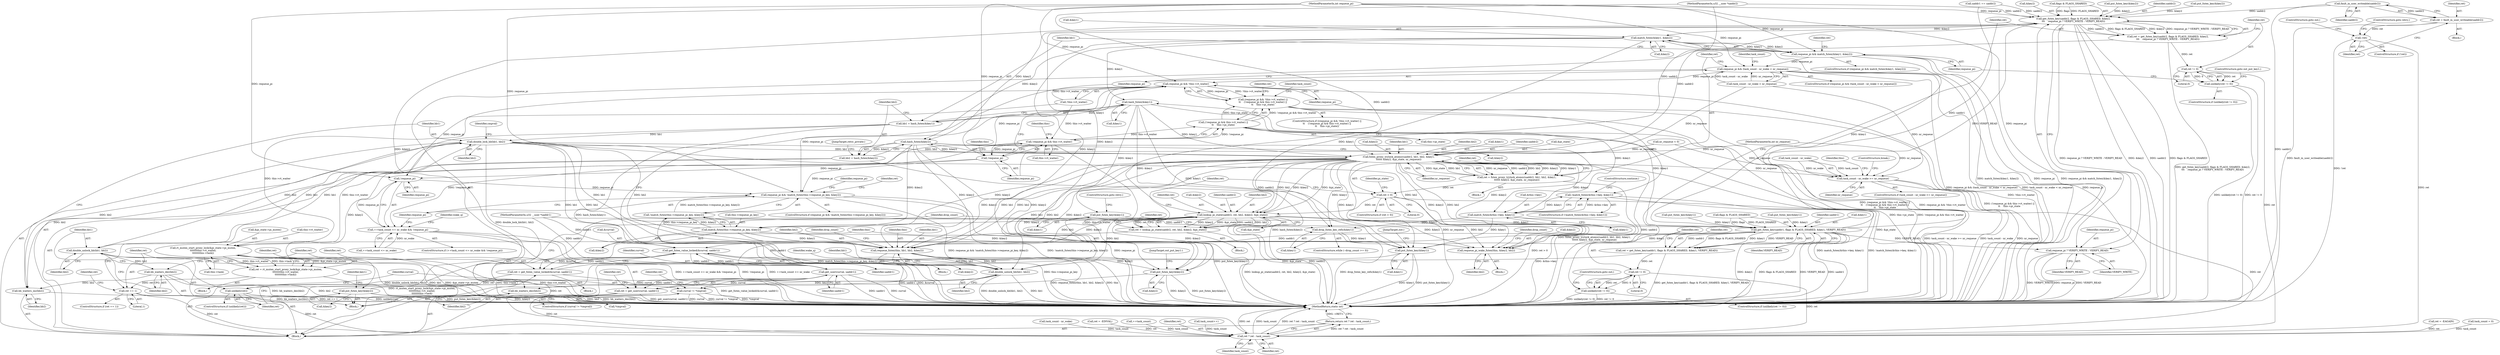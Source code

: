 digraph "0_linux_fbe0e839d1e22d88810f3ee3e2f1479be4c0aa4a@API" {
"1000381" [label="(Call,fault_in_user_writeable(uaddr2))"];
"1000218" [label="(Call,get_futex_key(uaddr2, flags & FLAGS_SHARED, &key2,\n\t\t\t    requeue_pi ? VERIFY_WRITE : VERIFY_READ))"];
"1000216" [label="(Call,ret = get_futex_key(uaddr2, flags & FLAGS_SHARED, &key2,\n\t\t\t    requeue_pi ? VERIFY_WRITE : VERIFY_READ))"];
"1000231" [label="(Call,ret != 0)"];
"1000230" [label="(Call,unlikely(ret != 0))"];
"1000561" [label="(Call,ret ? ret : task_count)"];
"1000560" [label="(Return,return ret ? ret : task_count;)"];
"1000238" [label="(Call,match_futex(&key1, &key2))"];
"1000236" [label="(Call,requeue_pi && match_futex(&key1, &key2))"];
"1000320" [label="(Call,requeue_pi && (task_count - nr_wake < nr_requeue))"];
"1000424" [label="(Call,requeue_pi && !this->rt_waiter)"];
"1000423" [label="(Call,(requeue_pi && !this->rt_waiter) ||\n\t\t    (!requeue_pi && this->rt_waiter) ||\n\t\t    this->pi_state)"];
"1000432" [label="(Call,!requeue_pi)"];
"1000431" [label="(Call,!requeue_pi && this->rt_waiter)"];
"1000430" [label="(Call,(!requeue_pi && this->rt_waiter) ||\n\t\t    this->pi_state)"];
"1000447" [label="(Call,++task_count <= nr_wake && !requeue_pi)"];
"1000488" [label="(Call,rt_mutex_start_proxy_lock(&pi_state->pi_mutex,\n\t\t\t\t\t\t\tthis->rt_waiter,\n\t\t\t\t\t\t\tthis->task))"];
"1000486" [label="(Call,ret = rt_mutex_start_proxy_lock(&pi_state->pi_mutex,\n\t\t\t\t\t\t\tthis->rt_waiter,\n\t\t\t\t\t\t\tthis->task))"];
"1000500" [label="(Call,ret == 1)"];
"1000452" [label="(Call,!requeue_pi)"];
"1000461" [label="(Call,requeue_pi && !match_futex(this->requeue_pi_key, &key2))"];
"1000251" [label="(Call,hash_futex(&key1))"];
"1000249" [label="(Call,hb1 = hash_futex(&key1))"];
"1000262" [label="(Call,double_lock_hb(hb1, hb2))"];
"1000282" [label="(Call,double_unlock_hb(hb1, hb2))"];
"1000285" [label="(Call,hb_waiters_dec(hb2))"];
"1000260" [label="(Call,hb_waiters_inc(hb2))"];
"1000330" [label="(Call,futex_proxy_trylock_atomic(uaddr2, hb1, hb2, &key1,\n\t\t\t\t\t\t &key2, &pi_state, nr_requeue))"];
"1000328" [label="(Call,ret = futex_proxy_trylock_atomic(uaddr2, hb1, hb2, &key1,\n\t\t\t\t\t\t &key2, &pi_state, nr_requeue))"];
"1000342" [label="(Call,ret > 0)"];
"1000354" [label="(Call,lookup_pi_state(uaddr2, ret, hb2, &key2, &pi_state))"];
"1000352" [label="(Call,ret = lookup_pi_state(uaddr2, ret, hb2, &key2, &pi_state))"];
"1000464" [label="(Call,match_futex(this->requeue_pi_key, &key2))"];
"1000463" [label="(Call,!match_futex(this->requeue_pi_key, &key2))"];
"1000504" [label="(Call,requeue_pi_wake_futex(this, &key2, hb2))"];
"1000524" [label="(Call,requeue_futex(this, hb1, hb2, &key2))"];
"1000535" [label="(Call,double_unlock_hb(hb1, hb2))"];
"1000541" [label="(Call,hb_waiters_dec(hb2))"];
"1000552" [label="(Call,put_futex_key(&key2))"];
"1000406" [label="(Call,task_count - nr_wake >= nr_requeue)"];
"1000414" [label="(Call,match_futex(&this->key, &key1))"];
"1000413" [label="(Call,!match_futex(&this->key, &key1))"];
"1000548" [label="(Call,drop_futex_key_refs(&key1))"];
"1000556" [label="(Call,put_futex_key(&key1))"];
"1000304" [label="(Call,put_futex_key(&key1))"];
"1000202" [label="(Call,get_futex_key(uaddr1, flags & FLAGS_SHARED, &key1, VERIFY_READ))"];
"1000200" [label="(Call,ret = get_futex_key(uaddr1, flags & FLAGS_SHARED, &key1, VERIFY_READ))"];
"1000212" [label="(Call,ret != 0)"];
"1000211" [label="(Call,unlikely(ret != 0))"];
"1000225" [label="(Call,requeue_pi ? VERIFY_WRITE : VERIFY_READ)"];
"1000274" [label="(Call,get_futex_value_locked(&curval, uaddr1))"];
"1000272" [label="(Call,ret = get_futex_value_locked(&curval, uaddr1))"];
"1000279" [label="(Call,unlikely(ret))"];
"1000289" [label="(Call,get_user(curval, uaddr1))"];
"1000287" [label="(Call,ret = get_user(curval, uaddr1))"];
"1000309" [label="(Call,curval != *cmpval)"];
"1000256" [label="(Call,hash_futex(&key2))"];
"1000254" [label="(Call,hb2 = hash_futex(&key2))"];
"1000301" [label="(Call,put_futex_key(&key2))"];
"1000379" [label="(Call,ret = fault_in_user_writeable(uaddr2))"];
"1000384" [label="(Call,!ret)"];
"1000564" [label="(Identifier,task_count)"];
"1000385" [label="(Identifier,ret)"];
"1000486" [label="(Call,ret = rt_mutex_start_proxy_lock(&pi_state->pi_mutex,\n\t\t\t\t\t\t\tthis->rt_waiter,\n\t\t\t\t\t\t\tthis->task))"];
"1000128" [label="(MethodParameterIn,int requeue_pi)"];
"1000220" [label="(Call,flags & FLAGS_SHARED)"];
"1000462" [label="(Identifier,requeue_pi)"];
"1000464" [label="(Call,match_futex(this->requeue_pi_key, &key2))"];
"1000315" [label="(Identifier,ret)"];
"1000311" [label="(Call,*cmpval)"];
"1000314" [label="(Call,ret = -EAGAIN)"];
"1000257" [label="(Call,&key2)"];
"1000232" [label="(Identifier,ret)"];
"1000273" [label="(Identifier,ret)"];
"1000422" [label="(ControlStructure,if ((requeue_pi && !this->rt_waiter) ||\n\t\t    (!requeue_pi && this->rt_waiter) ||\n\t\t    this->pi_state))"];
"1000212" [label="(Call,ret != 0)"];
"1000270" [label="(Block,)"];
"1000386" [label="(ControlStructure,goto retry;)"];
"1000381" [label="(Call,fault_in_user_writeable(uaddr2))"];
"1000373" [label="(Call,put_futex_key(&key2))"];
"1000301" [label="(Call,put_futex_key(&key2))"];
"1000487" [label="(Identifier,ret)"];
"1000380" [label="(Identifier,ret)"];
"1000277" [label="(Identifier,uaddr1)"];
"1000213" [label="(Identifier,ret)"];
"1000505" [label="(Identifier,this)"];
"1000210" [label="(ControlStructure,if (unlikely(ret != 0)))"];
"1000219" [label="(Identifier,uaddr2)"];
"1000468" [label="(Call,&key2)"];
"1000290" [label="(Identifier,curval)"];
"1000548" [label="(Call,drop_futex_key_refs(&key1))"];
"1000460" [label="(ControlStructure,if (requeue_pi && !match_futex(this->requeue_pi_key, &key2)))"];
"1000404" [label="(Block,)"];
"1000124" [label="(MethodParameterIn,u32 __user *uaddr2)"];
"1000211" [label="(Call,unlikely(ret != 0))"];
"1000217" [label="(Identifier,ret)"];
"1000410" [label="(Identifier,nr_requeue)"];
"1000461" [label="(Call,requeue_pi && !match_futex(this->requeue_pi_key, &key2))"];
"1000344" [label="(Literal,0)"];
"1000162" [label="(Call,nr_requeue < 0)"];
"1000541" [label="(Call,hb_waiters_dec(hb2))"];
"1000304" [label="(Call,put_futex_key(&key1))"];
"1000514" [label="(Identifier,ret)"];
"1000228" [label="(Identifier,VERIFY_READ)"];
"1000275" [label="(Call,&curval)"];
"1000233" [label="(Literal,0)"];
"1000241" [label="(Call,&key2)"];
"1000426" [label="(Call,!this->rt_waiter)"];
"1000537" [label="(Identifier,hb2)"];
"1000306" [label="(Identifier,key1)"];
"1000463" [label="(Call,!match_futex(this->requeue_pi_key, &key2))"];
"1000510" [label="(Identifier,drop_count)"];
"1000447" [label="(Call,++task_count <= nr_wake && !requeue_pi)"];
"1000234" [label="(ControlStructure,goto out_put_key1;)"];
"1000356" [label="(Identifier,ret)"];
"1000431" [label="(Call,!requeue_pi && this->rt_waiter)"];
"1000209" [label="(Identifier,VERIFY_READ)"];
"1000328" [label="(Call,ret = futex_proxy_trylock_atomic(uaddr2, hb1, hb2, &key1,\n\t\t\t\t\t\t &key2, &pi_state, nr_requeue))"];
"1000379" [label="(Call,ret = fault_in_user_writeable(uaddr2))"];
"1000352" [label="(Call,ret = lookup_pi_state(uaddr2, ret, hb2, &key2, &pi_state))"];
"1000236" [label="(Call,requeue_pi && match_futex(&key1, &key2))"];
"1000227" [label="(Identifier,VERIFY_WRITE)"];
"1000126" [label="(MethodParameterIn,int nr_requeue)"];
"1000503" [label="(Block,)"];
"1000287" [label="(Call,ret = get_user(curval, uaddr1))"];
"1000321" [label="(Identifier,requeue_pi)"];
"1000319" [label="(ControlStructure,if (requeue_pi && (task_count - nr_wake < nr_requeue)))"];
"1000334" [label="(Call,&key1)"];
"1000446" [label="(ControlStructure,if (++task_count <= nr_wake && !requeue_pi))"];
"1000143" [label="(Call,task_count = 0)"];
"1000256" [label="(Call,hash_futex(&key2))"];
"1000252" [label="(Call,&key1)"];
"1000331" [label="(Identifier,uaddr2)"];
"1000496" [label="(Call,this->task)"];
"1000215" [label="(ControlStructure,goto out;)"];
"1000291" [label="(Identifier,uaddr1)"];
"1000414" [label="(Call,match_futex(&this->key, &key1))"];
"1000323" [label="(Call,task_count - nr_wake)"];
"1000527" [label="(Identifier,hb2)"];
"1000251" [label="(Call,hash_futex(&key1))"];
"1000453" [label="(Identifier,requeue_pi)"];
"1000340" [label="(Identifier,nr_requeue)"];
"1000432" [label="(Call,!requeue_pi)"];
"1000406" [label="(Call,task_count - nr_wake >= nr_requeue)"];
"1000546" [label="(Identifier,drop_count)"];
"1000457" [label="(Identifier,wake_q)"];
"1000309" [label="(Call,curval != *cmpval)"];
"1000216" [label="(Call,ret = get_futex_key(uaddr2, flags & FLAGS_SHARED, &key2,\n\t\t\t    requeue_pi ? VERIFY_WRITE : VERIFY_READ))"];
"1000542" [label="(Identifier,hb2)"];
"1000308" [label="(ControlStructure,if (curval != *cmpval))"];
"1000200" [label="(Call,ret = get_futex_key(uaddr1, flags & FLAGS_SHARED, &key1, VERIFY_READ))"];
"1000488" [label="(Call,rt_mutex_start_proxy_lock(&pi_state->pi_mutex,\n\t\t\t\t\t\t\tthis->rt_waiter,\n\t\t\t\t\t\t\tthis->task))"];
"1000477" [label="(Identifier,requeue_pi)"];
"1000264" [label="(Identifier,hb2)"];
"1000245" [label="(Identifier,ret)"];
"1000452" [label="(Call,!requeue_pi)"];
"1000557" [label="(Call,&key1)"];
"1000341" [label="(ControlStructure,if (ret > 0))"];
"1000489" [label="(Call,&pi_state->pi_mutex)"];
"1000433" [label="(Identifier,requeue_pi)"];
"1000423" [label="(Call,(requeue_pi && !this->rt_waiter) ||\n\t\t    (!requeue_pi && this->rt_waiter) ||\n\t\t    this->pi_state)"];
"1000407" [label="(Call,task_count - nr_wake)"];
"1000244" [label="(Call,ret = -EINVAL)"];
"1000272" [label="(Call,ret = get_futex_value_locked(&curval, uaddr1))"];
"1000383" [label="(ControlStructure,if (!ret))"];
"1000263" [label="(Identifier,hb1)"];
"1000226" [label="(Identifier,requeue_pi)"];
"1000438" [label="(Identifier,this)"];
"1000288" [label="(Identifier,ret)"];
"1000343" [label="(Identifier,ret)"];
"1000260" [label="(Call,hb_waiters_inc(hb2))"];
"1000231" [label="(Call,ret != 0)"];
"1000405" [label="(ControlStructure,if (task_count - nr_wake >= nr_requeue))"];
"1000310" [label="(Identifier,curval)"];
"1000425" [label="(Identifier,requeue_pi)"];
"1000285" [label="(Call,hb_waiters_dec(hb2))"];
"1000279" [label="(Call,unlikely(ret))"];
"1000387" [label="(ControlStructure,goto out;)"];
"1000250" [label="(Identifier,hb1)"];
"1000437" [label="(Call,this->pi_state)"];
"1000330" [label="(Call,futex_proxy_trylock_atomic(uaddr2, hb1, hb2, &key1,\n\t\t\t\t\t\t &key2, &pi_state, nr_requeue))"];
"1000345" [label="(Block,)"];
"1000122" [label="(MethodParameterIn,u32 __user *uaddr1)"];
"1000281" [label="(Block,)"];
"1000540" [label="(Identifier,wake_q)"];
"1000360" [label="(Call,&pi_state)"];
"1000531" [label="(Identifier,drop_count)"];
"1000448" [label="(Call,++task_count <= nr_wake)"];
"1000249" [label="(Call,hb1 = hash_futex(&key1))"];
"1000553" [label="(Call,&key2)"];
"1000204" [label="(Call,flags & FLAGS_SHARED)"];
"1000535" [label="(Call,double_unlock_hb(hb1, hb2))"];
"1000305" [label="(Call,&key1)"];
"1000536" [label="(Identifier,hb1)"];
"1000465" [label="(Call,this->requeue_pi_key)"];
"1000449" [label="(Call,++task_count)"];
"1000354" [label="(Call,lookup_pi_state(uaddr2, ret, hb2, &key2, &pi_state))"];
"1000289" [label="(Call,get_user(curval, uaddr1))"];
"1000230" [label="(Call,unlikely(ret != 0))"];
"1000320" [label="(Call,requeue_pi && (task_count - nr_wake < nr_requeue))"];
"1000376" [label="(Call,put_futex_key(&key1))"];
"1000560" [label="(Return,return ret ? ret : task_count;)"];
"1000421" [label="(ControlStructure,continue;)"];
"1000549" [label="(Call,&key1)"];
"1000563" [label="(Identifier,ret)"];
"1000282" [label="(Call,double_unlock_hb(hb1, hb2))"];
"1000347" [label="(Identifier,pi_state)"];
"1000329" [label="(Identifier,ret)"];
"1000338" [label="(Call,&pi_state)"];
"1000268" [label="(Identifier,cmpval)"];
"1000358" [label="(Call,&key2)"];
"1000283" [label="(Identifier,hb1)"];
"1000525" [label="(Identifier,this)"];
"1000408" [label="(Identifier,task_count)"];
"1000274" [label="(Call,get_futex_value_locked(&curval, uaddr1))"];
"1000280" [label="(Identifier,ret)"];
"1000524" [label="(Call,requeue_futex(this, hb1, hb2, &key2))"];
"1000417" [label="(Identifier,this)"];
"1000336" [label="(Call,&key2)"];
"1000394" [label="(Call,put_futex_key(&key2))"];
"1000543" [label="(ControlStructure,while (--drop_count >= 0))"];
"1000259" [label="(JumpTarget,retry_private:)"];
"1000262" [label="(Call,double_lock_hb(hb1, hb2))"];
"1000384" [label="(Call,!ret)"];
"1000342" [label="(Call,ret > 0)"];
"1000364" [label="(Block,)"];
"1000254" [label="(Call,hb2 = hash_futex(&key2))"];
"1000327" [label="(Block,)"];
"1000278" [label="(ControlStructure,if (unlikely(ret)))"];
"1000382" [label="(Identifier,uaddr2)"];
"1000307" [label="(ControlStructure,goto retry;)"];
"1000562" [label="(Identifier,ret)"];
"1000413" [label="(Call,!match_futex(&this->key, &key1))"];
"1000355" [label="(Identifier,uaddr2)"];
"1000559" [label="(JumpTarget,out:)"];
"1000526" [label="(Identifier,hb1)"];
"1000500" [label="(Call,ret == 1)"];
"1000411" [label="(ControlStructure,break;)"];
"1000552" [label="(Call,put_futex_key(&key2))"];
"1000424" [label="(Call,requeue_pi && !this->rt_waiter)"];
"1000555" [label="(JumpTarget,out_put_key1:)"];
"1000223" [label="(Call,&key2)"];
"1000478" [label="(Block,)"];
"1000332" [label="(Identifier,hb1)"];
"1000284" [label="(Identifier,hb2)"];
"1000225" [label="(Call,requeue_pi ? VERIFY_WRITE : VERIFY_READ)"];
"1000565" [label="(MethodReturn,static int)"];
"1000499" [label="(ControlStructure,if (ret == 1))"];
"1000502" [label="(Literal,1)"];
"1000286" [label="(Identifier,hb2)"];
"1000504" [label="(Call,requeue_pi_wake_futex(this, &key2, hb2))"];
"1000353" [label="(Identifier,ret)"];
"1000214" [label="(Literal,0)"];
"1000203" [label="(Identifier,uaddr1)"];
"1000561" [label="(Call,ret ? ret : task_count)"];
"1000501" [label="(Identifier,ret)"];
"1000419" [label="(Call,&key1)"];
"1000129" [label="(Block,)"];
"1000237" [label="(Identifier,requeue_pi)"];
"1000229" [label="(ControlStructure,if (unlikely(ret != 0)))"];
"1000556" [label="(Call,put_futex_key(&key1))"];
"1000472" [label="(Identifier,ret)"];
"1000508" [label="(Identifier,hb2)"];
"1000207" [label="(Call,&key1)"];
"1000506" [label="(Call,&key2)"];
"1000293" [label="(Identifier,ret)"];
"1000255" [label="(Identifier,hb2)"];
"1000322" [label="(Call,task_count - nr_wake < nr_requeue)"];
"1000235" [label="(ControlStructure,if (requeue_pi && match_futex(&key1, &key2)))"];
"1000397" [label="(Call,put_futex_key(&key1))"];
"1000202" [label="(Call,get_futex_key(uaddr1, flags & FLAGS_SHARED, &key1, VERIFY_READ))"];
"1000350" [label="(Call,task_count++)"];
"1000493" [label="(Call,this->rt_waiter)"];
"1000238" [label="(Call,match_futex(&key1, &key2))"];
"1000434" [label="(Call,this->rt_waiter)"];
"1000528" [label="(Call,&key2)"];
"1000450" [label="(Identifier,task_count)"];
"1000201" [label="(Identifier,ret)"];
"1000430" [label="(Call,(!requeue_pi && this->rt_waiter) ||\n\t\t    this->pi_state)"];
"1000261" [label="(Identifier,hb2)"];
"1000412" [label="(ControlStructure,if (!match_futex(&this->key, &key1)))"];
"1000357" [label="(Identifier,hb2)"];
"1000218" [label="(Call,get_futex_key(uaddr2, flags & FLAGS_SHARED, &key2,\n\t\t\t    requeue_pi ? VERIFY_WRITE : VERIFY_READ))"];
"1000333" [label="(Identifier,hb2)"];
"1000415" [label="(Call,&this->key)"];
"1000442" [label="(Identifier,ret)"];
"1000363" [label="(Identifier,ret)"];
"1000435" [label="(Identifier,this)"];
"1000302" [label="(Call,&key2)"];
"1000239" [label="(Call,&key1)"];
"1000181" [label="(Call,uaddr1 == uaddr2)"];
"1000381" -> "1000379"  [label="AST: "];
"1000381" -> "1000382"  [label="CFG: "];
"1000382" -> "1000381"  [label="AST: "];
"1000379" -> "1000381"  [label="CFG: "];
"1000381" -> "1000565"  [label="DDG: uaddr2"];
"1000381" -> "1000218"  [label="DDG: uaddr2"];
"1000381" -> "1000379"  [label="DDG: uaddr2"];
"1000218" -> "1000216"  [label="AST: "];
"1000218" -> "1000225"  [label="CFG: "];
"1000219" -> "1000218"  [label="AST: "];
"1000220" -> "1000218"  [label="AST: "];
"1000223" -> "1000218"  [label="AST: "];
"1000225" -> "1000218"  [label="AST: "];
"1000216" -> "1000218"  [label="CFG: "];
"1000218" -> "1000565"  [label="DDG: requeue_pi ? VERIFY_WRITE : VERIFY_READ"];
"1000218" -> "1000565"  [label="DDG: &key2"];
"1000218" -> "1000565"  [label="DDG: uaddr2"];
"1000218" -> "1000565"  [label="DDG: flags & FLAGS_SHARED"];
"1000218" -> "1000216"  [label="DDG: uaddr2"];
"1000218" -> "1000216"  [label="DDG: flags & FLAGS_SHARED"];
"1000218" -> "1000216"  [label="DDG: &key2"];
"1000218" -> "1000216"  [label="DDG: requeue_pi ? VERIFY_WRITE : VERIFY_READ"];
"1000181" -> "1000218"  [label="DDG: uaddr2"];
"1000124" -> "1000218"  [label="DDG: uaddr2"];
"1000220" -> "1000218"  [label="DDG: flags"];
"1000220" -> "1000218"  [label="DDG: FLAGS_SHARED"];
"1000301" -> "1000218"  [label="DDG: &key2"];
"1000373" -> "1000218"  [label="DDG: &key2"];
"1000394" -> "1000218"  [label="DDG: &key2"];
"1000128" -> "1000218"  [label="DDG: requeue_pi"];
"1000202" -> "1000218"  [label="DDG: VERIFY_READ"];
"1000218" -> "1000238"  [label="DDG: &key2"];
"1000218" -> "1000256"  [label="DDG: &key2"];
"1000218" -> "1000330"  [label="DDG: uaddr2"];
"1000218" -> "1000552"  [label="DDG: &key2"];
"1000216" -> "1000129"  [label="AST: "];
"1000217" -> "1000216"  [label="AST: "];
"1000232" -> "1000216"  [label="CFG: "];
"1000216" -> "1000565"  [label="DDG: get_futex_key(uaddr2, flags & FLAGS_SHARED, &key2,\n\t\t\t    requeue_pi ? VERIFY_WRITE : VERIFY_READ)"];
"1000216" -> "1000231"  [label="DDG: ret"];
"1000231" -> "1000230"  [label="AST: "];
"1000231" -> "1000233"  [label="CFG: "];
"1000232" -> "1000231"  [label="AST: "];
"1000233" -> "1000231"  [label="AST: "];
"1000230" -> "1000231"  [label="CFG: "];
"1000231" -> "1000230"  [label="DDG: ret"];
"1000231" -> "1000230"  [label="DDG: 0"];
"1000231" -> "1000561"  [label="DDG: ret"];
"1000230" -> "1000229"  [label="AST: "];
"1000234" -> "1000230"  [label="CFG: "];
"1000237" -> "1000230"  [label="CFG: "];
"1000230" -> "1000565"  [label="DDG: ret != 0"];
"1000230" -> "1000565"  [label="DDG: unlikely(ret != 0)"];
"1000561" -> "1000560"  [label="AST: "];
"1000561" -> "1000563"  [label="CFG: "];
"1000561" -> "1000564"  [label="CFG: "];
"1000562" -> "1000561"  [label="AST: "];
"1000563" -> "1000561"  [label="AST: "];
"1000564" -> "1000561"  [label="AST: "];
"1000560" -> "1000561"  [label="CFG: "];
"1000561" -> "1000565"  [label="DDG: ret"];
"1000561" -> "1000565"  [label="DDG: task_count"];
"1000561" -> "1000565"  [label="DDG: ret ? ret : task_count"];
"1000561" -> "1000560"  [label="DDG: ret ? ret : task_count"];
"1000314" -> "1000561"  [label="DDG: ret"];
"1000352" -> "1000561"  [label="DDG: ret"];
"1000500" -> "1000561"  [label="DDG: ret"];
"1000212" -> "1000561"  [label="DDG: ret"];
"1000287" -> "1000561"  [label="DDG: ret"];
"1000244" -> "1000561"  [label="DDG: ret"];
"1000384" -> "1000561"  [label="DDG: ret"];
"1000342" -> "1000561"  [label="DDG: ret"];
"1000279" -> "1000561"  [label="DDG: ret"];
"1000350" -> "1000561"  [label="DDG: task_count"];
"1000143" -> "1000561"  [label="DDG: task_count"];
"1000449" -> "1000561"  [label="DDG: task_count"];
"1000323" -> "1000561"  [label="DDG: task_count"];
"1000560" -> "1000129"  [label="AST: "];
"1000565" -> "1000560"  [label="CFG: "];
"1000560" -> "1000565"  [label="DDG: <RET>"];
"1000238" -> "1000236"  [label="AST: "];
"1000238" -> "1000241"  [label="CFG: "];
"1000239" -> "1000238"  [label="AST: "];
"1000241" -> "1000238"  [label="AST: "];
"1000236" -> "1000238"  [label="CFG: "];
"1000238" -> "1000236"  [label="DDG: &key1"];
"1000238" -> "1000236"  [label="DDG: &key2"];
"1000202" -> "1000238"  [label="DDG: &key1"];
"1000238" -> "1000251"  [label="DDG: &key1"];
"1000238" -> "1000256"  [label="DDG: &key2"];
"1000238" -> "1000552"  [label="DDG: &key2"];
"1000238" -> "1000556"  [label="DDG: &key1"];
"1000236" -> "1000235"  [label="AST: "];
"1000236" -> "1000237"  [label="CFG: "];
"1000237" -> "1000236"  [label="AST: "];
"1000245" -> "1000236"  [label="CFG: "];
"1000250" -> "1000236"  [label="CFG: "];
"1000236" -> "1000565"  [label="DDG: requeue_pi"];
"1000236" -> "1000565"  [label="DDG: requeue_pi && match_futex(&key1, &key2)"];
"1000236" -> "1000565"  [label="DDG: match_futex(&key1, &key2)"];
"1000128" -> "1000236"  [label="DDG: requeue_pi"];
"1000236" -> "1000320"  [label="DDG: requeue_pi"];
"1000320" -> "1000319"  [label="AST: "];
"1000320" -> "1000321"  [label="CFG: "];
"1000320" -> "1000322"  [label="CFG: "];
"1000321" -> "1000320"  [label="AST: "];
"1000322" -> "1000320"  [label="AST: "];
"1000329" -> "1000320"  [label="CFG: "];
"1000408" -> "1000320"  [label="CFG: "];
"1000320" -> "1000565"  [label="DDG: task_count - nr_wake < nr_requeue"];
"1000320" -> "1000565"  [label="DDG: requeue_pi"];
"1000320" -> "1000565"  [label="DDG: requeue_pi && (task_count - nr_wake < nr_requeue)"];
"1000128" -> "1000320"  [label="DDG: requeue_pi"];
"1000322" -> "1000320"  [label="DDG: task_count - nr_wake"];
"1000322" -> "1000320"  [label="DDG: nr_requeue"];
"1000320" -> "1000424"  [label="DDG: requeue_pi"];
"1000424" -> "1000423"  [label="AST: "];
"1000424" -> "1000425"  [label="CFG: "];
"1000424" -> "1000426"  [label="CFG: "];
"1000425" -> "1000424"  [label="AST: "];
"1000426" -> "1000424"  [label="AST: "];
"1000433" -> "1000424"  [label="CFG: "];
"1000423" -> "1000424"  [label="CFG: "];
"1000424" -> "1000565"  [label="DDG: !this->rt_waiter"];
"1000424" -> "1000423"  [label="DDG: requeue_pi"];
"1000424" -> "1000423"  [label="DDG: !this->rt_waiter"];
"1000128" -> "1000424"  [label="DDG: requeue_pi"];
"1000426" -> "1000424"  [label="DDG: this->rt_waiter"];
"1000424" -> "1000432"  [label="DDG: requeue_pi"];
"1000424" -> "1000452"  [label="DDG: requeue_pi"];
"1000424" -> "1000461"  [label="DDG: requeue_pi"];
"1000423" -> "1000422"  [label="AST: "];
"1000423" -> "1000430"  [label="CFG: "];
"1000430" -> "1000423"  [label="AST: "];
"1000442" -> "1000423"  [label="CFG: "];
"1000450" -> "1000423"  [label="CFG: "];
"1000423" -> "1000565"  [label="DDG: (requeue_pi && !this->rt_waiter) ||\n\t\t    (!requeue_pi && this->rt_waiter) ||\n\t\t    this->pi_state"];
"1000423" -> "1000565"  [label="DDG: requeue_pi && !this->rt_waiter"];
"1000423" -> "1000565"  [label="DDG: (!requeue_pi && this->rt_waiter) ||\n\t\t    this->pi_state"];
"1000430" -> "1000423"  [label="DDG: !requeue_pi && this->rt_waiter"];
"1000430" -> "1000423"  [label="DDG: this->pi_state"];
"1000432" -> "1000431"  [label="AST: "];
"1000432" -> "1000433"  [label="CFG: "];
"1000433" -> "1000432"  [label="AST: "];
"1000435" -> "1000432"  [label="CFG: "];
"1000431" -> "1000432"  [label="CFG: "];
"1000432" -> "1000431"  [label="DDG: requeue_pi"];
"1000128" -> "1000432"  [label="DDG: requeue_pi"];
"1000432" -> "1000452"  [label="DDG: requeue_pi"];
"1000432" -> "1000461"  [label="DDG: requeue_pi"];
"1000431" -> "1000430"  [label="AST: "];
"1000431" -> "1000434"  [label="CFG: "];
"1000434" -> "1000431"  [label="AST: "];
"1000438" -> "1000431"  [label="CFG: "];
"1000430" -> "1000431"  [label="CFG: "];
"1000431" -> "1000565"  [label="DDG: this->rt_waiter"];
"1000431" -> "1000430"  [label="DDG: !requeue_pi"];
"1000431" -> "1000430"  [label="DDG: this->rt_waiter"];
"1000426" -> "1000431"  [label="DDG: this->rt_waiter"];
"1000431" -> "1000447"  [label="DDG: !requeue_pi"];
"1000431" -> "1000488"  [label="DDG: this->rt_waiter"];
"1000430" -> "1000437"  [label="CFG: "];
"1000437" -> "1000430"  [label="AST: "];
"1000430" -> "1000565"  [label="DDG: this->pi_state"];
"1000430" -> "1000565"  [label="DDG: !requeue_pi && this->rt_waiter"];
"1000447" -> "1000446"  [label="AST: "];
"1000447" -> "1000448"  [label="CFG: "];
"1000447" -> "1000452"  [label="CFG: "];
"1000448" -> "1000447"  [label="AST: "];
"1000452" -> "1000447"  [label="AST: "];
"1000457" -> "1000447"  [label="CFG: "];
"1000462" -> "1000447"  [label="CFG: "];
"1000447" -> "1000565"  [label="DDG: ++task_count <= nr_wake && !requeue_pi"];
"1000447" -> "1000565"  [label="DDG: !requeue_pi"];
"1000447" -> "1000565"  [label="DDG: ++task_count <= nr_wake"];
"1000448" -> "1000447"  [label="DDG: nr_wake"];
"1000452" -> "1000447"  [label="DDG: requeue_pi"];
"1000488" -> "1000486"  [label="AST: "];
"1000488" -> "1000496"  [label="CFG: "];
"1000489" -> "1000488"  [label="AST: "];
"1000493" -> "1000488"  [label="AST: "];
"1000496" -> "1000488"  [label="AST: "];
"1000486" -> "1000488"  [label="CFG: "];
"1000488" -> "1000565"  [label="DDG: &pi_state->pi_mutex"];
"1000488" -> "1000565"  [label="DDG: this->task"];
"1000488" -> "1000565"  [label="DDG: this->rt_waiter"];
"1000488" -> "1000486"  [label="DDG: &pi_state->pi_mutex"];
"1000488" -> "1000486"  [label="DDG: this->rt_waiter"];
"1000488" -> "1000486"  [label="DDG: this->task"];
"1000426" -> "1000488"  [label="DDG: this->rt_waiter"];
"1000486" -> "1000478"  [label="AST: "];
"1000487" -> "1000486"  [label="AST: "];
"1000501" -> "1000486"  [label="CFG: "];
"1000486" -> "1000565"  [label="DDG: rt_mutex_start_proxy_lock(&pi_state->pi_mutex,\n\t\t\t\t\t\t\tthis->rt_waiter,\n\t\t\t\t\t\t\tthis->task)"];
"1000486" -> "1000500"  [label="DDG: ret"];
"1000500" -> "1000499"  [label="AST: "];
"1000500" -> "1000502"  [label="CFG: "];
"1000501" -> "1000500"  [label="AST: "];
"1000502" -> "1000500"  [label="AST: "];
"1000505" -> "1000500"  [label="CFG: "];
"1000514" -> "1000500"  [label="CFG: "];
"1000500" -> "1000565"  [label="DDG: ret == 1"];
"1000452" -> "1000453"  [label="CFG: "];
"1000453" -> "1000452"  [label="AST: "];
"1000128" -> "1000452"  [label="DDG: requeue_pi"];
"1000452" -> "1000461"  [label="DDG: requeue_pi"];
"1000461" -> "1000460"  [label="AST: "];
"1000461" -> "1000462"  [label="CFG: "];
"1000461" -> "1000463"  [label="CFG: "];
"1000462" -> "1000461"  [label="AST: "];
"1000463" -> "1000461"  [label="AST: "];
"1000472" -> "1000461"  [label="CFG: "];
"1000477" -> "1000461"  [label="CFG: "];
"1000461" -> "1000565"  [label="DDG: requeue_pi && !match_futex(this->requeue_pi_key, &key2)"];
"1000461" -> "1000565"  [label="DDG: !match_futex(this->requeue_pi_key, &key2)"];
"1000461" -> "1000565"  [label="DDG: requeue_pi"];
"1000128" -> "1000461"  [label="DDG: requeue_pi"];
"1000463" -> "1000461"  [label="DDG: match_futex(this->requeue_pi_key, &key2)"];
"1000251" -> "1000249"  [label="AST: "];
"1000251" -> "1000252"  [label="CFG: "];
"1000252" -> "1000251"  [label="AST: "];
"1000249" -> "1000251"  [label="CFG: "];
"1000251" -> "1000249"  [label="DDG: &key1"];
"1000202" -> "1000251"  [label="DDG: &key1"];
"1000251" -> "1000304"  [label="DDG: &key1"];
"1000251" -> "1000330"  [label="DDG: &key1"];
"1000251" -> "1000414"  [label="DDG: &key1"];
"1000251" -> "1000548"  [label="DDG: &key1"];
"1000251" -> "1000556"  [label="DDG: &key1"];
"1000249" -> "1000129"  [label="AST: "];
"1000250" -> "1000249"  [label="AST: "];
"1000255" -> "1000249"  [label="CFG: "];
"1000249" -> "1000565"  [label="DDG: hash_futex(&key1)"];
"1000249" -> "1000262"  [label="DDG: hb1"];
"1000262" -> "1000129"  [label="AST: "];
"1000262" -> "1000264"  [label="CFG: "];
"1000263" -> "1000262"  [label="AST: "];
"1000264" -> "1000262"  [label="AST: "];
"1000268" -> "1000262"  [label="CFG: "];
"1000262" -> "1000565"  [label="DDG: double_lock_hb(hb1, hb2)"];
"1000282" -> "1000262"  [label="DDG: hb1"];
"1000260" -> "1000262"  [label="DDG: hb2"];
"1000262" -> "1000282"  [label="DDG: hb1"];
"1000262" -> "1000282"  [label="DDG: hb2"];
"1000262" -> "1000330"  [label="DDG: hb1"];
"1000262" -> "1000330"  [label="DDG: hb2"];
"1000262" -> "1000504"  [label="DDG: hb2"];
"1000262" -> "1000524"  [label="DDG: hb1"];
"1000262" -> "1000524"  [label="DDG: hb2"];
"1000262" -> "1000535"  [label="DDG: hb1"];
"1000262" -> "1000535"  [label="DDG: hb2"];
"1000282" -> "1000281"  [label="AST: "];
"1000282" -> "1000284"  [label="CFG: "];
"1000283" -> "1000282"  [label="AST: "];
"1000284" -> "1000282"  [label="AST: "];
"1000286" -> "1000282"  [label="CFG: "];
"1000282" -> "1000565"  [label="DDG: double_unlock_hb(hb1, hb2)"];
"1000282" -> "1000565"  [label="DDG: hb1"];
"1000282" -> "1000285"  [label="DDG: hb2"];
"1000285" -> "1000281"  [label="AST: "];
"1000285" -> "1000286"  [label="CFG: "];
"1000286" -> "1000285"  [label="AST: "];
"1000288" -> "1000285"  [label="CFG: "];
"1000285" -> "1000565"  [label="DDG: hb2"];
"1000285" -> "1000565"  [label="DDG: hb_waiters_dec(hb2)"];
"1000285" -> "1000260"  [label="DDG: hb2"];
"1000260" -> "1000129"  [label="AST: "];
"1000260" -> "1000261"  [label="CFG: "];
"1000261" -> "1000260"  [label="AST: "];
"1000263" -> "1000260"  [label="CFG: "];
"1000260" -> "1000565"  [label="DDG: hb_waiters_inc(hb2)"];
"1000254" -> "1000260"  [label="DDG: hb2"];
"1000330" -> "1000328"  [label="AST: "];
"1000330" -> "1000340"  [label="CFG: "];
"1000331" -> "1000330"  [label="AST: "];
"1000332" -> "1000330"  [label="AST: "];
"1000333" -> "1000330"  [label="AST: "];
"1000334" -> "1000330"  [label="AST: "];
"1000336" -> "1000330"  [label="AST: "];
"1000338" -> "1000330"  [label="AST: "];
"1000340" -> "1000330"  [label="AST: "];
"1000328" -> "1000330"  [label="CFG: "];
"1000330" -> "1000565"  [label="DDG: uaddr2"];
"1000330" -> "1000565"  [label="DDG: &pi_state"];
"1000330" -> "1000565"  [label="DDG: nr_requeue"];
"1000330" -> "1000328"  [label="DDG: nr_requeue"];
"1000330" -> "1000328"  [label="DDG: uaddr2"];
"1000330" -> "1000328"  [label="DDG: hb2"];
"1000330" -> "1000328"  [label="DDG: &key2"];
"1000330" -> "1000328"  [label="DDG: &key1"];
"1000330" -> "1000328"  [label="DDG: &pi_state"];
"1000330" -> "1000328"  [label="DDG: hb1"];
"1000124" -> "1000330"  [label="DDG: uaddr2"];
"1000256" -> "1000330"  [label="DDG: &key2"];
"1000322" -> "1000330"  [label="DDG: nr_requeue"];
"1000162" -> "1000330"  [label="DDG: nr_requeue"];
"1000126" -> "1000330"  [label="DDG: nr_requeue"];
"1000330" -> "1000354"  [label="DDG: uaddr2"];
"1000330" -> "1000354"  [label="DDG: hb2"];
"1000330" -> "1000354"  [label="DDG: &key2"];
"1000330" -> "1000354"  [label="DDG: &pi_state"];
"1000330" -> "1000406"  [label="DDG: nr_requeue"];
"1000330" -> "1000414"  [label="DDG: &key1"];
"1000330" -> "1000464"  [label="DDG: &key2"];
"1000330" -> "1000504"  [label="DDG: &key2"];
"1000330" -> "1000504"  [label="DDG: hb2"];
"1000330" -> "1000524"  [label="DDG: hb1"];
"1000330" -> "1000524"  [label="DDG: hb2"];
"1000330" -> "1000524"  [label="DDG: &key2"];
"1000330" -> "1000535"  [label="DDG: hb1"];
"1000330" -> "1000535"  [label="DDG: hb2"];
"1000330" -> "1000548"  [label="DDG: &key1"];
"1000330" -> "1000552"  [label="DDG: &key2"];
"1000330" -> "1000556"  [label="DDG: &key1"];
"1000328" -> "1000327"  [label="AST: "];
"1000329" -> "1000328"  [label="AST: "];
"1000343" -> "1000328"  [label="CFG: "];
"1000328" -> "1000565"  [label="DDG: futex_proxy_trylock_atomic(uaddr2, hb1, hb2, &key1,\n\t\t\t\t\t\t &key2, &pi_state, nr_requeue)"];
"1000328" -> "1000342"  [label="DDG: ret"];
"1000342" -> "1000341"  [label="AST: "];
"1000342" -> "1000344"  [label="CFG: "];
"1000343" -> "1000342"  [label="AST: "];
"1000344" -> "1000342"  [label="AST: "];
"1000347" -> "1000342"  [label="CFG: "];
"1000363" -> "1000342"  [label="CFG: "];
"1000342" -> "1000565"  [label="DDG: ret > 0"];
"1000342" -> "1000354"  [label="DDG: ret"];
"1000354" -> "1000352"  [label="AST: "];
"1000354" -> "1000360"  [label="CFG: "];
"1000355" -> "1000354"  [label="AST: "];
"1000356" -> "1000354"  [label="AST: "];
"1000357" -> "1000354"  [label="AST: "];
"1000358" -> "1000354"  [label="AST: "];
"1000360" -> "1000354"  [label="AST: "];
"1000352" -> "1000354"  [label="CFG: "];
"1000354" -> "1000565"  [label="DDG: &pi_state"];
"1000354" -> "1000565"  [label="DDG: uaddr2"];
"1000354" -> "1000352"  [label="DDG: &key2"];
"1000354" -> "1000352"  [label="DDG: &pi_state"];
"1000354" -> "1000352"  [label="DDG: uaddr2"];
"1000354" -> "1000352"  [label="DDG: hb2"];
"1000354" -> "1000352"  [label="DDG: ret"];
"1000124" -> "1000354"  [label="DDG: uaddr2"];
"1000354" -> "1000464"  [label="DDG: &key2"];
"1000354" -> "1000504"  [label="DDG: &key2"];
"1000354" -> "1000504"  [label="DDG: hb2"];
"1000354" -> "1000524"  [label="DDG: hb2"];
"1000354" -> "1000524"  [label="DDG: &key2"];
"1000354" -> "1000535"  [label="DDG: hb2"];
"1000354" -> "1000552"  [label="DDG: &key2"];
"1000352" -> "1000345"  [label="AST: "];
"1000353" -> "1000352"  [label="AST: "];
"1000363" -> "1000352"  [label="CFG: "];
"1000352" -> "1000565"  [label="DDG: lookup_pi_state(uaddr2, ret, hb2, &key2, &pi_state)"];
"1000464" -> "1000463"  [label="AST: "];
"1000464" -> "1000468"  [label="CFG: "];
"1000465" -> "1000464"  [label="AST: "];
"1000468" -> "1000464"  [label="AST: "];
"1000463" -> "1000464"  [label="CFG: "];
"1000464" -> "1000565"  [label="DDG: this->requeue_pi_key"];
"1000464" -> "1000463"  [label="DDG: this->requeue_pi_key"];
"1000464" -> "1000463"  [label="DDG: &key2"];
"1000256" -> "1000464"  [label="DDG: &key2"];
"1000464" -> "1000504"  [label="DDG: &key2"];
"1000464" -> "1000524"  [label="DDG: &key2"];
"1000463" -> "1000565"  [label="DDG: match_futex(this->requeue_pi_key, &key2)"];
"1000504" -> "1000503"  [label="AST: "];
"1000504" -> "1000508"  [label="CFG: "];
"1000505" -> "1000504"  [label="AST: "];
"1000506" -> "1000504"  [label="AST: "];
"1000508" -> "1000504"  [label="AST: "];
"1000510" -> "1000504"  [label="CFG: "];
"1000256" -> "1000504"  [label="DDG: &key2"];
"1000524" -> "1000404"  [label="AST: "];
"1000524" -> "1000528"  [label="CFG: "];
"1000525" -> "1000524"  [label="AST: "];
"1000526" -> "1000524"  [label="AST: "];
"1000527" -> "1000524"  [label="AST: "];
"1000528" -> "1000524"  [label="AST: "];
"1000531" -> "1000524"  [label="CFG: "];
"1000524" -> "1000565"  [label="DDG: this"];
"1000524" -> "1000565"  [label="DDG: requeue_futex(this, hb1, hb2, &key2)"];
"1000256" -> "1000524"  [label="DDG: &key2"];
"1000524" -> "1000535"  [label="DDG: hb1"];
"1000524" -> "1000535"  [label="DDG: hb2"];
"1000524" -> "1000552"  [label="DDG: &key2"];
"1000535" -> "1000129"  [label="AST: "];
"1000535" -> "1000537"  [label="CFG: "];
"1000536" -> "1000535"  [label="AST: "];
"1000537" -> "1000535"  [label="AST: "];
"1000540" -> "1000535"  [label="CFG: "];
"1000535" -> "1000565"  [label="DDG: hb1"];
"1000535" -> "1000565"  [label="DDG: double_unlock_hb(hb1, hb2)"];
"1000535" -> "1000541"  [label="DDG: hb2"];
"1000541" -> "1000129"  [label="AST: "];
"1000541" -> "1000542"  [label="CFG: "];
"1000542" -> "1000541"  [label="AST: "];
"1000546" -> "1000541"  [label="CFG: "];
"1000541" -> "1000565"  [label="DDG: hb2"];
"1000541" -> "1000565"  [label="DDG: hb_waiters_dec(hb2)"];
"1000552" -> "1000129"  [label="AST: "];
"1000552" -> "1000553"  [label="CFG: "];
"1000553" -> "1000552"  [label="AST: "];
"1000555" -> "1000552"  [label="CFG: "];
"1000552" -> "1000565"  [label="DDG: &key2"];
"1000552" -> "1000565"  [label="DDG: put_futex_key(&key2)"];
"1000256" -> "1000552"  [label="DDG: &key2"];
"1000406" -> "1000405"  [label="AST: "];
"1000406" -> "1000410"  [label="CFG: "];
"1000407" -> "1000406"  [label="AST: "];
"1000410" -> "1000406"  [label="AST: "];
"1000411" -> "1000406"  [label="CFG: "];
"1000417" -> "1000406"  [label="CFG: "];
"1000406" -> "1000565"  [label="DDG: task_count - nr_wake"];
"1000406" -> "1000565"  [label="DDG: nr_requeue"];
"1000406" -> "1000565"  [label="DDG: task_count - nr_wake >= nr_requeue"];
"1000407" -> "1000406"  [label="DDG: task_count"];
"1000407" -> "1000406"  [label="DDG: nr_wake"];
"1000322" -> "1000406"  [label="DDG: nr_requeue"];
"1000162" -> "1000406"  [label="DDG: nr_requeue"];
"1000126" -> "1000406"  [label="DDG: nr_requeue"];
"1000414" -> "1000413"  [label="AST: "];
"1000414" -> "1000419"  [label="CFG: "];
"1000415" -> "1000414"  [label="AST: "];
"1000419" -> "1000414"  [label="AST: "];
"1000413" -> "1000414"  [label="CFG: "];
"1000414" -> "1000565"  [label="DDG: &this->key"];
"1000414" -> "1000413"  [label="DDG: &this->key"];
"1000414" -> "1000413"  [label="DDG: &key1"];
"1000414" -> "1000548"  [label="DDG: &key1"];
"1000414" -> "1000556"  [label="DDG: &key1"];
"1000413" -> "1000412"  [label="AST: "];
"1000421" -> "1000413"  [label="CFG: "];
"1000425" -> "1000413"  [label="CFG: "];
"1000413" -> "1000565"  [label="DDG: match_futex(&this->key, &key1)"];
"1000413" -> "1000565"  [label="DDG: !match_futex(&this->key, &key1)"];
"1000548" -> "1000543"  [label="AST: "];
"1000548" -> "1000549"  [label="CFG: "];
"1000549" -> "1000548"  [label="AST: "];
"1000546" -> "1000548"  [label="CFG: "];
"1000548" -> "1000565"  [label="DDG: drop_futex_key_refs(&key1)"];
"1000548" -> "1000556"  [label="DDG: &key1"];
"1000556" -> "1000129"  [label="AST: "];
"1000556" -> "1000557"  [label="CFG: "];
"1000557" -> "1000556"  [label="AST: "];
"1000559" -> "1000556"  [label="CFG: "];
"1000556" -> "1000565"  [label="DDG: &key1"];
"1000556" -> "1000565"  [label="DDG: put_futex_key(&key1)"];
"1000202" -> "1000556"  [label="DDG: &key1"];
"1000304" -> "1000281"  [label="AST: "];
"1000304" -> "1000305"  [label="CFG: "];
"1000305" -> "1000304"  [label="AST: "];
"1000307" -> "1000304"  [label="CFG: "];
"1000304" -> "1000565"  [label="DDG: put_futex_key(&key1)"];
"1000304" -> "1000202"  [label="DDG: &key1"];
"1000202" -> "1000200"  [label="AST: "];
"1000202" -> "1000209"  [label="CFG: "];
"1000203" -> "1000202"  [label="AST: "];
"1000204" -> "1000202"  [label="AST: "];
"1000207" -> "1000202"  [label="AST: "];
"1000209" -> "1000202"  [label="AST: "];
"1000200" -> "1000202"  [label="CFG: "];
"1000202" -> "1000565"  [label="DDG: VERIFY_READ"];
"1000202" -> "1000565"  [label="DDG: uaddr1"];
"1000202" -> "1000565"  [label="DDG: &key1"];
"1000202" -> "1000565"  [label="DDG: flags & FLAGS_SHARED"];
"1000202" -> "1000200"  [label="DDG: uaddr1"];
"1000202" -> "1000200"  [label="DDG: flags & FLAGS_SHARED"];
"1000202" -> "1000200"  [label="DDG: &key1"];
"1000202" -> "1000200"  [label="DDG: VERIFY_READ"];
"1000181" -> "1000202"  [label="DDG: uaddr1"];
"1000289" -> "1000202"  [label="DDG: uaddr1"];
"1000122" -> "1000202"  [label="DDG: uaddr1"];
"1000204" -> "1000202"  [label="DDG: flags"];
"1000204" -> "1000202"  [label="DDG: FLAGS_SHARED"];
"1000376" -> "1000202"  [label="DDG: &key1"];
"1000397" -> "1000202"  [label="DDG: &key1"];
"1000202" -> "1000225"  [label="DDG: VERIFY_READ"];
"1000202" -> "1000274"  [label="DDG: uaddr1"];
"1000200" -> "1000129"  [label="AST: "];
"1000201" -> "1000200"  [label="AST: "];
"1000213" -> "1000200"  [label="CFG: "];
"1000200" -> "1000565"  [label="DDG: get_futex_key(uaddr1, flags & FLAGS_SHARED, &key1, VERIFY_READ)"];
"1000200" -> "1000212"  [label="DDG: ret"];
"1000212" -> "1000211"  [label="AST: "];
"1000212" -> "1000214"  [label="CFG: "];
"1000213" -> "1000212"  [label="AST: "];
"1000214" -> "1000212"  [label="AST: "];
"1000211" -> "1000212"  [label="CFG: "];
"1000212" -> "1000211"  [label="DDG: ret"];
"1000212" -> "1000211"  [label="DDG: 0"];
"1000211" -> "1000210"  [label="AST: "];
"1000215" -> "1000211"  [label="CFG: "];
"1000217" -> "1000211"  [label="CFG: "];
"1000211" -> "1000565"  [label="DDG: ret != 0"];
"1000211" -> "1000565"  [label="DDG: unlikely(ret != 0)"];
"1000225" -> "1000227"  [label="CFG: "];
"1000225" -> "1000228"  [label="CFG: "];
"1000226" -> "1000225"  [label="AST: "];
"1000227" -> "1000225"  [label="AST: "];
"1000228" -> "1000225"  [label="AST: "];
"1000225" -> "1000565"  [label="DDG: VERIFY_WRITE"];
"1000225" -> "1000565"  [label="DDG: requeue_pi"];
"1000225" -> "1000565"  [label="DDG: VERIFY_READ"];
"1000128" -> "1000225"  [label="DDG: requeue_pi"];
"1000274" -> "1000272"  [label="AST: "];
"1000274" -> "1000277"  [label="CFG: "];
"1000275" -> "1000274"  [label="AST: "];
"1000277" -> "1000274"  [label="AST: "];
"1000272" -> "1000274"  [label="CFG: "];
"1000274" -> "1000565"  [label="DDG: &curval"];
"1000274" -> "1000565"  [label="DDG: uaddr1"];
"1000274" -> "1000272"  [label="DDG: &curval"];
"1000274" -> "1000272"  [label="DDG: uaddr1"];
"1000289" -> "1000274"  [label="DDG: uaddr1"];
"1000122" -> "1000274"  [label="DDG: uaddr1"];
"1000274" -> "1000289"  [label="DDG: uaddr1"];
"1000272" -> "1000270"  [label="AST: "];
"1000273" -> "1000272"  [label="AST: "];
"1000280" -> "1000272"  [label="CFG: "];
"1000272" -> "1000565"  [label="DDG: get_futex_value_locked(&curval, uaddr1)"];
"1000272" -> "1000279"  [label="DDG: ret"];
"1000279" -> "1000278"  [label="AST: "];
"1000279" -> "1000280"  [label="CFG: "];
"1000280" -> "1000279"  [label="AST: "];
"1000283" -> "1000279"  [label="CFG: "];
"1000310" -> "1000279"  [label="CFG: "];
"1000279" -> "1000565"  [label="DDG: unlikely(ret)"];
"1000289" -> "1000287"  [label="AST: "];
"1000289" -> "1000291"  [label="CFG: "];
"1000290" -> "1000289"  [label="AST: "];
"1000291" -> "1000289"  [label="AST: "];
"1000287" -> "1000289"  [label="CFG: "];
"1000289" -> "1000565"  [label="DDG: uaddr1"];
"1000289" -> "1000565"  [label="DDG: curval"];
"1000289" -> "1000287"  [label="DDG: curval"];
"1000289" -> "1000287"  [label="DDG: uaddr1"];
"1000122" -> "1000289"  [label="DDG: uaddr1"];
"1000289" -> "1000309"  [label="DDG: curval"];
"1000287" -> "1000281"  [label="AST: "];
"1000288" -> "1000287"  [label="AST: "];
"1000293" -> "1000287"  [label="CFG: "];
"1000287" -> "1000565"  [label="DDG: get_user(curval, uaddr1)"];
"1000309" -> "1000308"  [label="AST: "];
"1000309" -> "1000311"  [label="CFG: "];
"1000310" -> "1000309"  [label="AST: "];
"1000311" -> "1000309"  [label="AST: "];
"1000315" -> "1000309"  [label="CFG: "];
"1000321" -> "1000309"  [label="CFG: "];
"1000309" -> "1000565"  [label="DDG: curval"];
"1000309" -> "1000565"  [label="DDG: curval != *cmpval"];
"1000309" -> "1000565"  [label="DDG: *cmpval"];
"1000256" -> "1000254"  [label="AST: "];
"1000256" -> "1000257"  [label="CFG: "];
"1000257" -> "1000256"  [label="AST: "];
"1000254" -> "1000256"  [label="CFG: "];
"1000256" -> "1000254"  [label="DDG: &key2"];
"1000256" -> "1000301"  [label="DDG: &key2"];
"1000254" -> "1000129"  [label="AST: "];
"1000255" -> "1000254"  [label="AST: "];
"1000259" -> "1000254"  [label="CFG: "];
"1000254" -> "1000565"  [label="DDG: hash_futex(&key2)"];
"1000301" -> "1000281"  [label="AST: "];
"1000301" -> "1000302"  [label="CFG: "];
"1000302" -> "1000301"  [label="AST: "];
"1000306" -> "1000301"  [label="CFG: "];
"1000301" -> "1000565"  [label="DDG: put_futex_key(&key2)"];
"1000301" -> "1000565"  [label="DDG: &key2"];
"1000379" -> "1000364"  [label="AST: "];
"1000380" -> "1000379"  [label="AST: "];
"1000385" -> "1000379"  [label="CFG: "];
"1000379" -> "1000565"  [label="DDG: fault_in_user_writeable(uaddr2)"];
"1000379" -> "1000384"  [label="DDG: ret"];
"1000384" -> "1000383"  [label="AST: "];
"1000384" -> "1000385"  [label="CFG: "];
"1000385" -> "1000384"  [label="AST: "];
"1000386" -> "1000384"  [label="CFG: "];
"1000387" -> "1000384"  [label="CFG: "];
"1000384" -> "1000565"  [label="DDG: !ret"];
}
